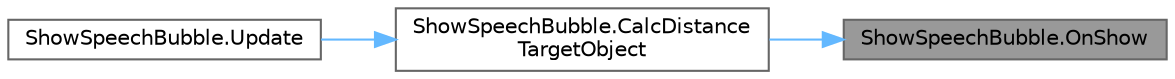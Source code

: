 digraph "ShowSpeechBubble.OnShow"
{
 // LATEX_PDF_SIZE
  bgcolor="transparent";
  edge [fontname=Helvetica,fontsize=10,labelfontname=Helvetica,labelfontsize=10];
  node [fontname=Helvetica,fontsize=10,shape=box,height=0.2,width=0.4];
  rankdir="RL";
  Node1 [id="Node000001",label="ShowSpeechBubble.OnShow",height=0.2,width=0.4,color="gray40", fillcolor="grey60", style="filled", fontcolor="black",tooltip=" "];
  Node1 -> Node2 [id="edge3_Node000001_Node000002",dir="back",color="steelblue1",style="solid",tooltip=" "];
  Node2 [id="Node000002",label="ShowSpeechBubble.CalcDistance\lTargetObject",height=0.2,width=0.4,color="grey40", fillcolor="white", style="filled",URL="$class_show_speech_bubble.html#a8d7e93bb19176f6303e29502b50309d0",tooltip=" "];
  Node2 -> Node3 [id="edge4_Node000002_Node000003",dir="back",color="steelblue1",style="solid",tooltip=" "];
  Node3 [id="Node000003",label="ShowSpeechBubble.Update",height=0.2,width=0.4,color="grey40", fillcolor="white", style="filled",URL="$class_show_speech_bubble.html#a81c72c71f1b6eba4e937ab0eb7f87cad",tooltip=" "];
}
